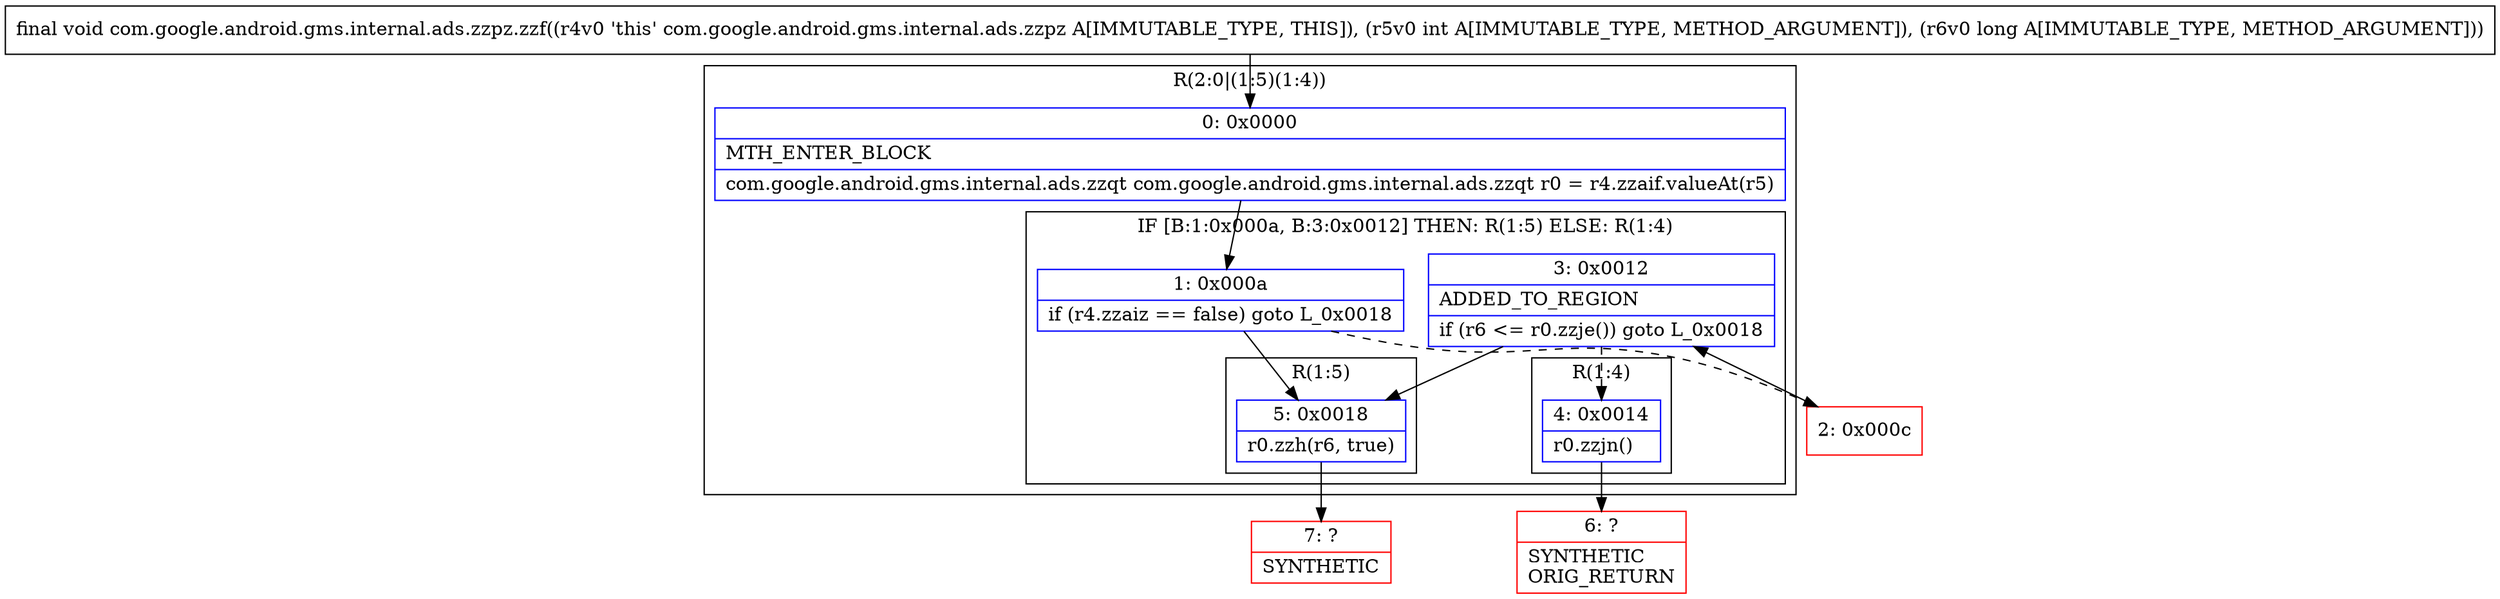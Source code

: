 digraph "CFG forcom.google.android.gms.internal.ads.zzpz.zzf(IJ)V" {
subgraph cluster_Region_1545002729 {
label = "R(2:0|(1:5)(1:4))";
node [shape=record,color=blue];
Node_0 [shape=record,label="{0\:\ 0x0000|MTH_ENTER_BLOCK\l|com.google.android.gms.internal.ads.zzqt com.google.android.gms.internal.ads.zzqt r0 = r4.zzaif.valueAt(r5)\l}"];
subgraph cluster_IfRegion_255287195 {
label = "IF [B:1:0x000a, B:3:0x0012] THEN: R(1:5) ELSE: R(1:4)";
node [shape=record,color=blue];
Node_1 [shape=record,label="{1\:\ 0x000a|if (r4.zzaiz == false) goto L_0x0018\l}"];
Node_3 [shape=record,label="{3\:\ 0x0012|ADDED_TO_REGION\l|if (r6 \<= r0.zzje()) goto L_0x0018\l}"];
subgraph cluster_Region_165420847 {
label = "R(1:5)";
node [shape=record,color=blue];
Node_5 [shape=record,label="{5\:\ 0x0018|r0.zzh(r6, true)\l}"];
}
subgraph cluster_Region_1166111217 {
label = "R(1:4)";
node [shape=record,color=blue];
Node_4 [shape=record,label="{4\:\ 0x0014|r0.zzjn()\l}"];
}
}
}
Node_2 [shape=record,color=red,label="{2\:\ 0x000c}"];
Node_6 [shape=record,color=red,label="{6\:\ ?|SYNTHETIC\lORIG_RETURN\l}"];
Node_7 [shape=record,color=red,label="{7\:\ ?|SYNTHETIC\l}"];
MethodNode[shape=record,label="{final void com.google.android.gms.internal.ads.zzpz.zzf((r4v0 'this' com.google.android.gms.internal.ads.zzpz A[IMMUTABLE_TYPE, THIS]), (r5v0 int A[IMMUTABLE_TYPE, METHOD_ARGUMENT]), (r6v0 long A[IMMUTABLE_TYPE, METHOD_ARGUMENT])) }"];
MethodNode -> Node_0;
Node_0 -> Node_1;
Node_1 -> Node_2[style=dashed];
Node_1 -> Node_5;
Node_3 -> Node_4[style=dashed];
Node_3 -> Node_5;
Node_5 -> Node_7;
Node_4 -> Node_6;
Node_2 -> Node_3;
}

